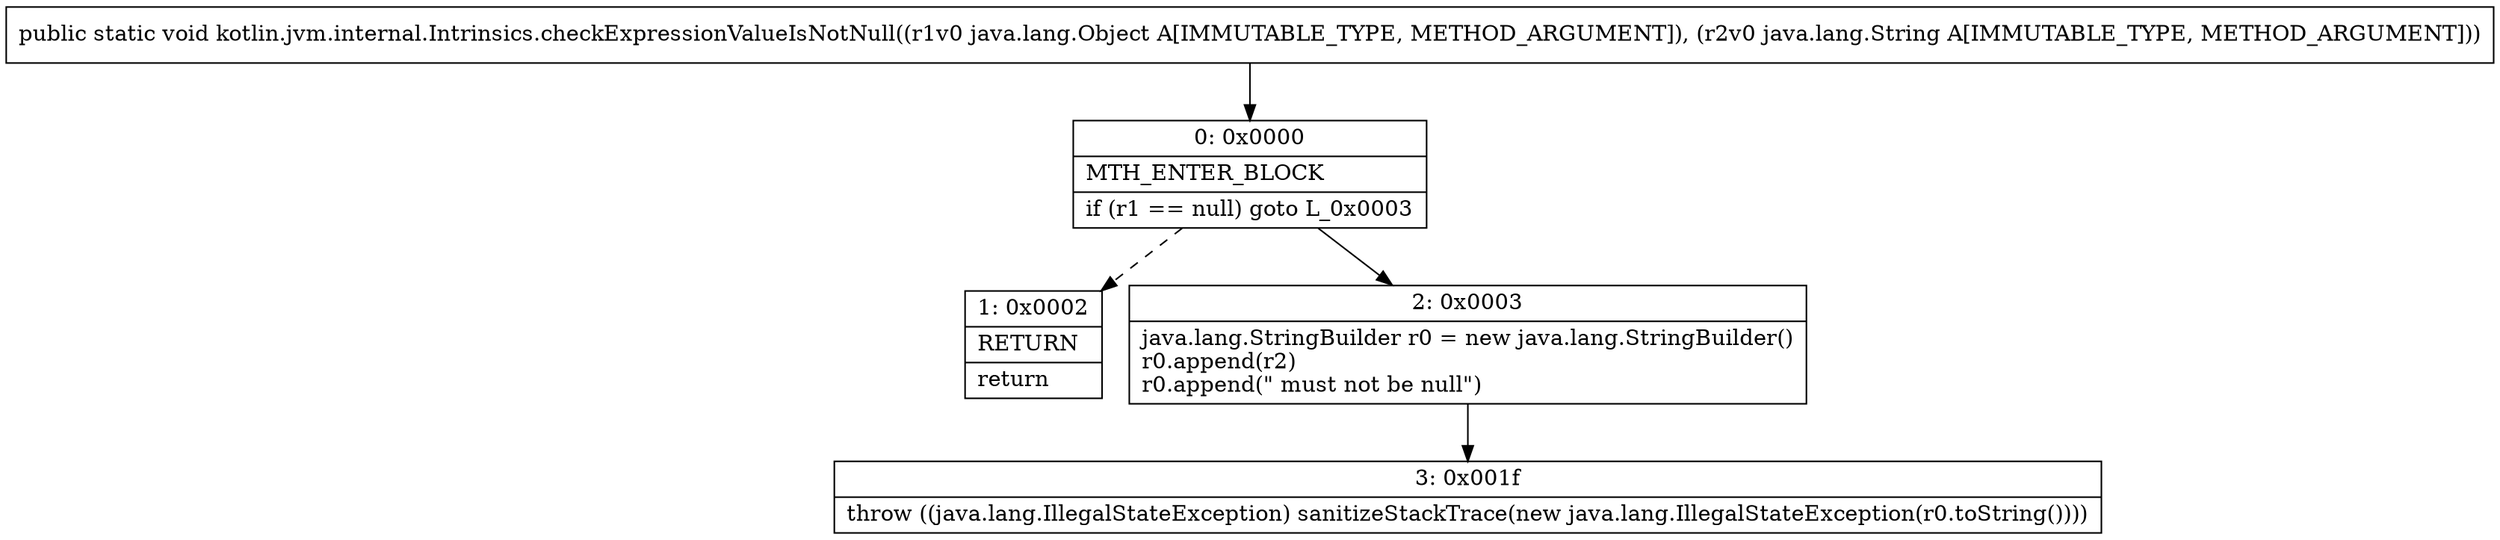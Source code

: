 digraph "CFG forkotlin.jvm.internal.Intrinsics.checkExpressionValueIsNotNull(Ljava\/lang\/Object;Ljava\/lang\/String;)V" {
Node_0 [shape=record,label="{0\:\ 0x0000|MTH_ENTER_BLOCK\l|if (r1 == null) goto L_0x0003\l}"];
Node_1 [shape=record,label="{1\:\ 0x0002|RETURN\l|return\l}"];
Node_2 [shape=record,label="{2\:\ 0x0003|java.lang.StringBuilder r0 = new java.lang.StringBuilder()\lr0.append(r2)\lr0.append(\" must not be null\")\l}"];
Node_3 [shape=record,label="{3\:\ 0x001f|throw ((java.lang.IllegalStateException) sanitizeStackTrace(new java.lang.IllegalStateException(r0.toString())))\l}"];
MethodNode[shape=record,label="{public static void kotlin.jvm.internal.Intrinsics.checkExpressionValueIsNotNull((r1v0 java.lang.Object A[IMMUTABLE_TYPE, METHOD_ARGUMENT]), (r2v0 java.lang.String A[IMMUTABLE_TYPE, METHOD_ARGUMENT])) }"];
MethodNode -> Node_0;
Node_0 -> Node_1[style=dashed];
Node_0 -> Node_2;
Node_2 -> Node_3;
}

